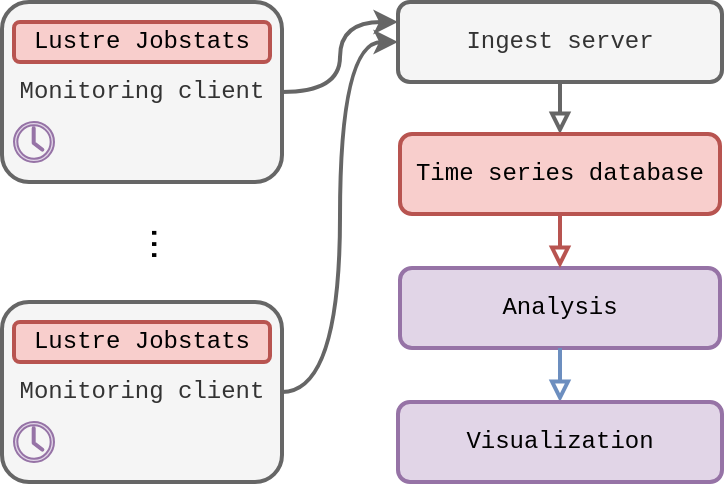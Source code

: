 <mxfile version="20.7.4" type="device"><diagram id="nkQReMaoDUXTgwUwm7uC" name="Page-1"><mxGraphModel dx="1162" dy="657" grid="1" gridSize="10" guides="1" tooltips="1" connect="1" arrows="1" fold="1" page="1" pageScale="1" pageWidth="583" pageHeight="827" math="0" shadow="0"><root><mxCell id="0"/><mxCell id="1" parent="0"/><mxCell id="4ucmRSpA8HcW39IV-LY9-8" style="edgeStyle=orthogonalEdgeStyle;rounded=0;orthogonalLoop=1;jettySize=auto;html=1;entryX=0;entryY=0.25;entryDx=0;entryDy=0;strokeWidth=2;startArrow=none;startFill=0;fillColor=#f5f5f5;strokeColor=#666666;curved=1;" parent="1" source="PYKcylWrf3t0LSj3RDaE-1" target="PYKcylWrf3t0LSj3RDaE-2" edge="1"><mxGeometry relative="1" as="geometry"/></mxCell><mxCell id="PYKcylWrf3t0LSj3RDaE-1" value="Monitoring client" style="rounded=1;whiteSpace=wrap;html=1;strokeWidth=2;fontFamily=Courier New;fillColor=#f5f5f5;strokeColor=#666666;fontColor=#333333;" parent="1" vertex="1"><mxGeometry x="42" y="120" width="140" height="90" as="geometry"/></mxCell><mxCell id="4ucmRSpA8HcW39IV-LY9-12" style="rounded=0;orthogonalLoop=1;jettySize=auto;html=1;strokeWidth=2;fontSize=20;startArrow=none;startFill=0;fillColor=#f5f5f5;strokeColor=#666666;endArrow=block;endFill=0;" parent="1" source="PYKcylWrf3t0LSj3RDaE-2" target="PYKcylWrf3t0LSj3RDaE-4" edge="1"><mxGeometry relative="1" as="geometry"/></mxCell><mxCell id="PYKcylWrf3t0LSj3RDaE-2" value="Ingest server" style="rounded=1;whiteSpace=wrap;html=1;strokeWidth=2;fontFamily=Courier New;fillColor=#f5f5f5;strokeColor=#666666;fontColor=#333333;" parent="1" vertex="1"><mxGeometry x="240" y="120" width="162" height="40" as="geometry"/></mxCell><mxCell id="PYKcylWrf3t0LSj3RDaE-8" value="Lustre Jobstats" style="rounded=1;whiteSpace=wrap;html=1;strokeWidth=2;fontFamily=Courier New;fillColor=#f8cecc;strokeColor=#b85450;" parent="1" vertex="1"><mxGeometry x="48" y="130" width="128" height="20" as="geometry"/></mxCell><mxCell id="Wh_M8n7J2It5prqBckeL-3" value="Analysis" style="rounded=1;whiteSpace=wrap;html=1;strokeWidth=2;fontFamily=Courier New;fillColor=#e1d5e7;strokeColor=#9673a6;" parent="1" vertex="1"><mxGeometry x="241" y="253" width="160" height="40" as="geometry"/></mxCell><mxCell id="4ucmRSpA8HcW39IV-LY9-13" style="rounded=0;orthogonalLoop=1;jettySize=auto;html=1;strokeWidth=2;fontSize=20;startArrow=none;startFill=0;fillColor=#f8cecc;strokeColor=#b85450;endArrow=block;endFill=0;" parent="1" source="PYKcylWrf3t0LSj3RDaE-4" target="Wh_M8n7J2It5prqBckeL-3" edge="1"><mxGeometry relative="1" as="geometry"/></mxCell><mxCell id="PYKcylWrf3t0LSj3RDaE-4" value="Time series database" style="rounded=1;whiteSpace=wrap;html=1;strokeWidth=2;fontFamily=Courier New;fillColor=#f8cecc;strokeColor=#b85450;" parent="1" vertex="1"><mxGeometry x="241" y="186" width="160" height="40" as="geometry"/></mxCell><mxCell id="jhZBd_Atxg-XxOJnmns6-1" value="" style="rounded=0;orthogonalLoop=1;jettySize=auto;html=1;startArrow=block;startFill=0;endArrow=none;endFill=0;fillColor=#dae8fc;strokeColor=#6c8ebf;strokeWidth=2;" parent="1" source="Wh_M8n7J2It5prqBckeL-11" target="Wh_M8n7J2It5prqBckeL-3" edge="1"><mxGeometry relative="1" as="geometry"/></mxCell><mxCell id="Wh_M8n7J2It5prqBckeL-11" value="Visualization" style="rounded=1;whiteSpace=wrap;html=1;strokeWidth=2;fontFamily=Courier New;fillColor=#e1d5e7;strokeColor=#9673a6;" parent="1" vertex="1"><mxGeometry x="240" y="320" width="162" height="40" as="geometry"/></mxCell><mxCell id="lLWKpeuCcOI5QSKCSGCi-6" value="" style="sketch=0;pointerEvents=1;shadow=0;dashed=0;html=1;strokeColor=#9673a6;fillColor=#e1d5e7;labelPosition=center;verticalLabelPosition=bottom;verticalAlign=top;outlineConnect=0;align=center;shape=mxgraph.office.concepts.clock;" parent="1" vertex="1"><mxGeometry x="48" y="180" width="20" height="20" as="geometry"/></mxCell><mxCell id="4ucmRSpA8HcW39IV-LY9-11" value="..." style="text;html=1;strokeColor=none;fillColor=none;align=center;verticalAlign=middle;whiteSpace=wrap;rounded=0;dashed=1;dashPattern=1 4;strokeWidth=2;fontSize=20;rotation=90;" parent="1" vertex="1"><mxGeometry x="95" y="239" width="60" height="4" as="geometry"/></mxCell><mxCell id="4ucmRSpA8HcW39IV-LY9-21" style="edgeStyle=orthogonalEdgeStyle;curved=1;rounded=0;orthogonalLoop=1;jettySize=auto;html=1;entryX=0;entryY=0.5;entryDx=0;entryDy=0;strokeWidth=2;fontSize=20;startArrow=none;startFill=0;fillColor=#f5f5f5;strokeColor=#666666;" parent="1" source="4ucmRSpA8HcW39IV-LY9-18" target="PYKcylWrf3t0LSj3RDaE-2" edge="1"><mxGeometry relative="1" as="geometry"/></mxCell><mxCell id="4ucmRSpA8HcW39IV-LY9-18" value="Monitoring client" style="rounded=1;whiteSpace=wrap;html=1;strokeWidth=2;fontFamily=Courier New;fillColor=#f5f5f5;strokeColor=#666666;fontColor=#333333;" parent="1" vertex="1"><mxGeometry x="42" y="270" width="140" height="90" as="geometry"/></mxCell><mxCell id="4ucmRSpA8HcW39IV-LY9-19" value="Lustre Jobstats" style="rounded=1;whiteSpace=wrap;html=1;strokeWidth=2;fontFamily=Courier New;fillColor=#f8cecc;strokeColor=#b85450;" parent="1" vertex="1"><mxGeometry x="48" y="280" width="128" height="20" as="geometry"/></mxCell><mxCell id="4ucmRSpA8HcW39IV-LY9-20" value="" style="sketch=0;pointerEvents=1;shadow=0;dashed=0;html=1;strokeColor=#9673a6;fillColor=#e1d5e7;labelPosition=center;verticalLabelPosition=bottom;verticalAlign=top;outlineConnect=0;align=center;shape=mxgraph.office.concepts.clock;" parent="1" vertex="1"><mxGeometry x="48" y="330" width="20" height="20" as="geometry"/></mxCell></root></mxGraphModel></diagram></mxfile>